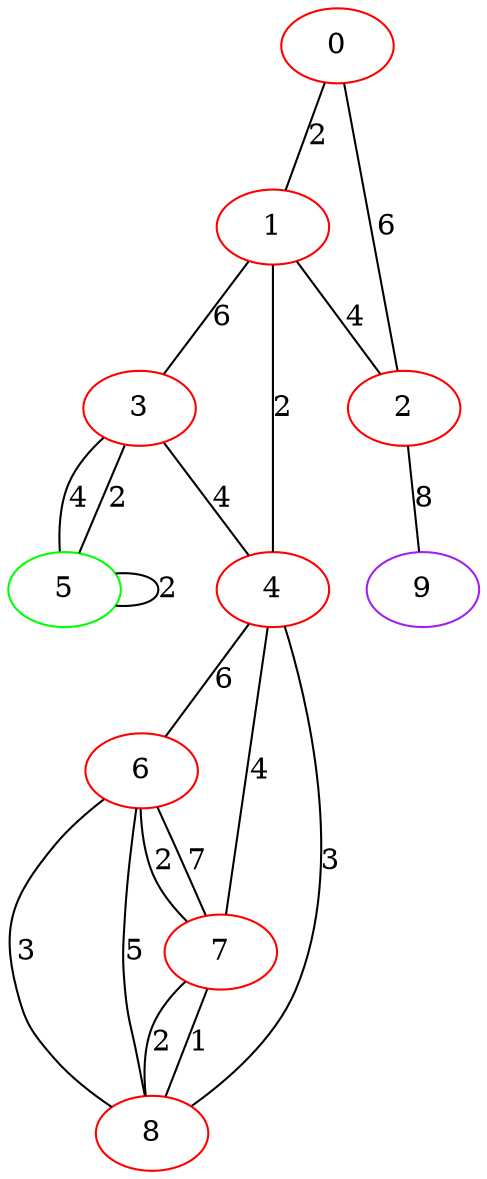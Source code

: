 graph "" {
0 [color=red, weight=1];
1 [color=red, weight=1];
2 [color=red, weight=1];
3 [color=red, weight=1];
4 [color=red, weight=1];
5 [color=green, weight=2];
6 [color=red, weight=1];
7 [color=red, weight=1];
8 [color=red, weight=1];
9 [color=purple, weight=4];
0 -- 1  [key=0, label=2];
0 -- 2  [key=0, label=6];
1 -- 2  [key=0, label=4];
1 -- 3  [key=0, label=6];
1 -- 4  [key=0, label=2];
2 -- 9  [key=0, label=8];
3 -- 4  [key=0, label=4];
3 -- 5  [key=0, label=4];
3 -- 5  [key=1, label=2];
4 -- 8  [key=0, label=3];
4 -- 6  [key=0, label=6];
4 -- 7  [key=0, label=4];
5 -- 5  [key=0, label=2];
6 -- 8  [key=0, label=3];
6 -- 8  [key=1, label=5];
6 -- 7  [key=0, label=2];
6 -- 7  [key=1, label=7];
7 -- 8  [key=0, label=1];
7 -- 8  [key=1, label=2];
}
